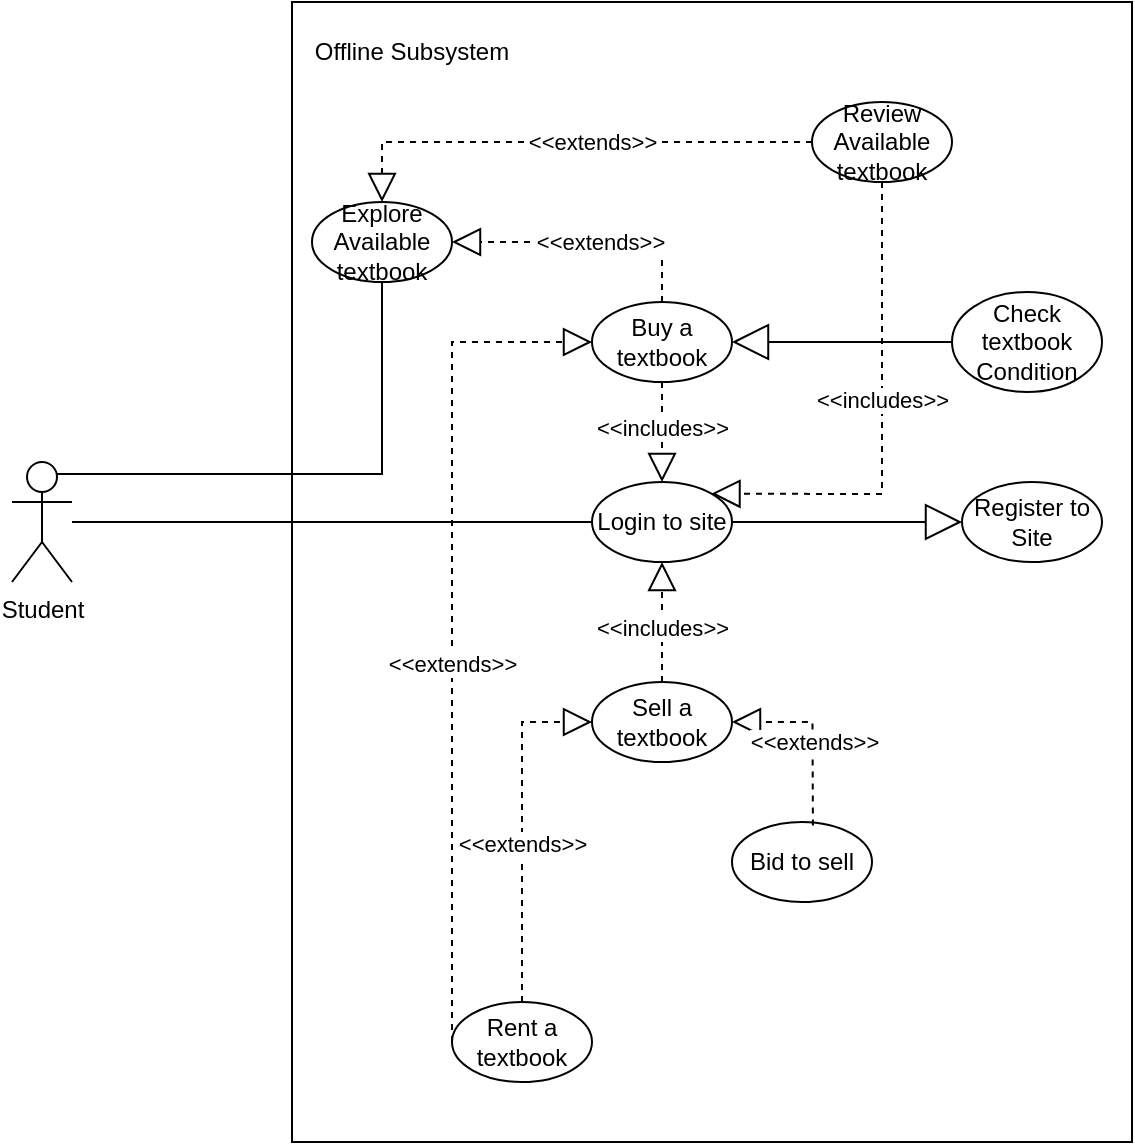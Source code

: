 <mxfile version="26.0.16">
  <diagram name="Page-1" id="prkMRLA_Kb7qQqJe2nXP">
    <mxGraphModel dx="1531" dy="359" grid="1" gridSize="10" guides="1" tooltips="1" connect="1" arrows="1" fold="1" page="1" pageScale="1" pageWidth="850" pageHeight="1100" background="#FFFFFF" math="0" shadow="0">
      <root>
        <mxCell id="0" />
        <mxCell id="1" parent="0" />
        <mxCell id="EWDlmnBpfdODh_1Jhrz_-1" value="Student" style="shape=umlActor;verticalLabelPosition=bottom;verticalAlign=top;html=1;outlineConnect=0;" parent="1" vertex="1">
          <mxGeometry x="-100" y="330" width="30" height="60" as="geometry" />
        </mxCell>
        <mxCell id="EWDlmnBpfdODh_1Jhrz_-2" value="Buy a textbook" style="ellipse;whiteSpace=wrap;html=1;" parent="1" vertex="1">
          <mxGeometry x="190" y="250" width="70" height="40" as="geometry" />
        </mxCell>
        <mxCell id="EWDlmnBpfdODh_1Jhrz_-3" value="Sell a textbook" style="ellipse;whiteSpace=wrap;html=1;" parent="1" vertex="1">
          <mxGeometry x="190" y="440" width="70" height="40" as="geometry" />
        </mxCell>
        <mxCell id="EWDlmnBpfdODh_1Jhrz_-7" value="Login to site" style="ellipse;whiteSpace=wrap;html=1;" parent="1" vertex="1">
          <mxGeometry x="190" y="340" width="70" height="40" as="geometry" />
        </mxCell>
        <mxCell id="EWDlmnBpfdODh_1Jhrz_-8" value="" style="endArrow=block;dashed=1;endFill=0;endSize=12;html=1;rounded=0;" parent="1" source="EWDlmnBpfdODh_1Jhrz_-2" target="EWDlmnBpfdODh_1Jhrz_-7" edge="1">
          <mxGeometry width="160" relative="1" as="geometry">
            <mxPoint x="180" y="390" as="sourcePoint" />
            <mxPoint x="340" y="390" as="targetPoint" />
          </mxGeometry>
        </mxCell>
        <mxCell id="EWDlmnBpfdODh_1Jhrz_-10" value="&amp;lt;&amp;lt;includes&amp;gt;&amp;gt;" style="edgeLabel;html=1;align=center;verticalAlign=middle;resizable=0;points=[];" parent="EWDlmnBpfdODh_1Jhrz_-8" vertex="1" connectable="0">
          <mxGeometry x="-0.097" relative="1" as="geometry">
            <mxPoint as="offset" />
          </mxGeometry>
        </mxCell>
        <mxCell id="EWDlmnBpfdODh_1Jhrz_-11" value="" style="endArrow=block;dashed=1;endFill=0;endSize=12;html=1;rounded=0;" parent="1" source="EWDlmnBpfdODh_1Jhrz_-3" edge="1">
          <mxGeometry width="160" relative="1" as="geometry">
            <mxPoint x="364" y="330" as="sourcePoint" />
            <mxPoint x="225" y="380" as="targetPoint" />
            <Array as="points" />
          </mxGeometry>
        </mxCell>
        <mxCell id="EWDlmnBpfdODh_1Jhrz_-12" value="&amp;lt;&amp;lt;includes&lt;span style=&quot;background-color: light-dark(#ffffff, var(--ge-dark-color, #121212)); color: light-dark(rgb(0, 0, 0), rgb(255, 255, 255));&quot;&gt;&amp;gt;&amp;gt;&lt;/span&gt;" style="edgeLabel;html=1;align=center;verticalAlign=middle;resizable=0;points=[];" parent="EWDlmnBpfdODh_1Jhrz_-11" vertex="1" connectable="0">
          <mxGeometry x="-0.097" relative="1" as="geometry">
            <mxPoint as="offset" />
          </mxGeometry>
        </mxCell>
        <mxCell id="EWDlmnBpfdODh_1Jhrz_-13" value="" style="endArrow=none;html=1;rounded=0;exitX=0;exitY=0.5;exitDx=0;exitDy=0;" parent="1" source="EWDlmnBpfdODh_1Jhrz_-7" target="EWDlmnBpfdODh_1Jhrz_-1" edge="1">
          <mxGeometry width="50" height="50" relative="1" as="geometry">
            <mxPoint x="190" y="364" as="sourcePoint" />
            <mxPoint x="290" y="330" as="targetPoint" />
          </mxGeometry>
        </mxCell>
        <mxCell id="EWDlmnBpfdODh_1Jhrz_-14" value="Check textbook Condition" style="ellipse;whiteSpace=wrap;html=1;" parent="1" vertex="1">
          <mxGeometry x="370" y="245" width="75" height="50" as="geometry" />
        </mxCell>
        <mxCell id="EWDlmnBpfdODh_1Jhrz_-15" value="" style="endArrow=block;endSize=16;endFill=0;html=1;rounded=0;entryX=1;entryY=0.5;entryDx=0;entryDy=0;exitX=0;exitY=0.5;exitDx=0;exitDy=0;" parent="1" source="EWDlmnBpfdODh_1Jhrz_-14" target="EWDlmnBpfdODh_1Jhrz_-2" edge="1">
          <mxGeometry width="160" relative="1" as="geometry">
            <mxPoint x="210" y="290" as="sourcePoint" />
            <mxPoint x="370" y="290" as="targetPoint" />
          </mxGeometry>
        </mxCell>
        <mxCell id="EWDlmnBpfdODh_1Jhrz_-16" value="Rent a textbook" style="ellipse;whiteSpace=wrap;html=1;" parent="1" vertex="1">
          <mxGeometry x="120" y="600" width="70" height="40" as="geometry" />
        </mxCell>
        <mxCell id="EWDlmnBpfdODh_1Jhrz_-17" value="Bid to sell" style="ellipse;whiteSpace=wrap;html=1;" parent="1" vertex="1">
          <mxGeometry x="260" y="510" width="70" height="40" as="geometry" />
        </mxCell>
        <mxCell id="EWDlmnBpfdODh_1Jhrz_-18" value="" style="endArrow=block;dashed=1;endFill=0;endSize=12;html=1;rounded=0;entryX=0;entryY=0.5;entryDx=0;entryDy=0;exitX=0.5;exitY=0;exitDx=0;exitDy=0;" parent="1" target="EWDlmnBpfdODh_1Jhrz_-3" edge="1" source="EWDlmnBpfdODh_1Jhrz_-16">
          <mxGeometry width="160" relative="1" as="geometry">
            <mxPoint x="144.76" y="510" as="sourcePoint" />
            <mxPoint x="144.76" y="450" as="targetPoint" />
            <Array as="points">
              <mxPoint x="155" y="460" />
            </Array>
          </mxGeometry>
        </mxCell>
        <mxCell id="EWDlmnBpfdODh_1Jhrz_-19" value="&amp;lt;&amp;lt;extends&amp;gt;&amp;gt;" style="edgeLabel;html=1;align=center;verticalAlign=middle;resizable=0;points=[];" parent="EWDlmnBpfdODh_1Jhrz_-18" vertex="1" connectable="0">
          <mxGeometry x="-0.097" relative="1" as="geometry">
            <mxPoint as="offset" />
          </mxGeometry>
        </mxCell>
        <mxCell id="EWDlmnBpfdODh_1Jhrz_-20" value="" style="endArrow=block;dashed=1;endFill=0;endSize=12;html=1;rounded=0;entryX=1;entryY=0.5;entryDx=0;entryDy=0;exitX=0.578;exitY=0.043;exitDx=0;exitDy=0;exitPerimeter=0;" parent="1" source="EWDlmnBpfdODh_1Jhrz_-17" target="EWDlmnBpfdODh_1Jhrz_-3" edge="1">
          <mxGeometry width="160" relative="1" as="geometry">
            <mxPoint x="300" y="510" as="sourcePoint" />
            <mxPoint x="345.24" y="460" as="targetPoint" />
            <Array as="points">
              <mxPoint x="300.24" y="460" />
            </Array>
          </mxGeometry>
        </mxCell>
        <mxCell id="EWDlmnBpfdODh_1Jhrz_-21" value="&amp;lt;&amp;lt;extends&amp;gt;&amp;gt;" style="edgeLabel;html=1;align=center;verticalAlign=middle;resizable=0;points=[];" parent="EWDlmnBpfdODh_1Jhrz_-20" vertex="1" connectable="0">
          <mxGeometry x="-0.097" relative="1" as="geometry">
            <mxPoint as="offset" />
          </mxGeometry>
        </mxCell>
        <mxCell id="EWDlmnBpfdODh_1Jhrz_-22" value="Register to Site" style="ellipse;whiteSpace=wrap;html=1;" parent="1" vertex="1">
          <mxGeometry x="375" y="340" width="70" height="40" as="geometry" />
        </mxCell>
        <mxCell id="EWDlmnBpfdODh_1Jhrz_-25" value="" style="endArrow=block;endSize=16;endFill=0;html=1;rounded=0;entryX=0;entryY=0.5;entryDx=0;entryDy=0;exitX=1;exitY=0.5;exitDx=0;exitDy=0;" parent="1" source="EWDlmnBpfdODh_1Jhrz_-7" target="EWDlmnBpfdODh_1Jhrz_-22" edge="1">
          <mxGeometry width="160" relative="1" as="geometry">
            <mxPoint x="462.5" y="430" as="sourcePoint" />
            <mxPoint x="352.5" y="430" as="targetPoint" />
          </mxGeometry>
        </mxCell>
        <mxCell id="v1YbgfY6ToUnH0EFf4DP-1" value="Explore Available textbook" style="ellipse;whiteSpace=wrap;html=1;" vertex="1" parent="1">
          <mxGeometry x="50" y="200" width="70" height="40" as="geometry" />
        </mxCell>
        <mxCell id="v1YbgfY6ToUnH0EFf4DP-2" value="" style="endArrow=none;html=1;rounded=0;exitX=0.5;exitY=1;exitDx=0;exitDy=0;entryX=0.75;entryY=0.1;entryDx=0;entryDy=0;entryPerimeter=0;" edge="1" parent="1" source="v1YbgfY6ToUnH0EFf4DP-1" target="EWDlmnBpfdODh_1Jhrz_-1">
          <mxGeometry width="50" height="50" relative="1" as="geometry">
            <mxPoint x="200" y="370" as="sourcePoint" />
            <mxPoint x="110" y="370" as="targetPoint" />
            <Array as="points">
              <mxPoint x="85" y="336" />
            </Array>
          </mxGeometry>
        </mxCell>
        <mxCell id="v1YbgfY6ToUnH0EFf4DP-3" value="" style="endArrow=block;dashed=1;endFill=0;endSize=12;html=1;rounded=0;entryX=1;entryY=0.5;entryDx=0;entryDy=0;exitX=0.5;exitY=0;exitDx=0;exitDy=0;" edge="1" parent="1" source="EWDlmnBpfdODh_1Jhrz_-2" target="v1YbgfY6ToUnH0EFf4DP-1">
          <mxGeometry width="160" relative="1" as="geometry">
            <mxPoint x="230" y="220" as="sourcePoint" />
            <mxPoint x="235" y="350" as="targetPoint" />
            <Array as="points">
              <mxPoint x="225" y="220" />
            </Array>
          </mxGeometry>
        </mxCell>
        <mxCell id="v1YbgfY6ToUnH0EFf4DP-4" value="&amp;lt;&amp;lt;extends&amp;gt;&amp;gt;" style="edgeLabel;html=1;align=center;verticalAlign=middle;resizable=0;points=[];" vertex="1" connectable="0" parent="v1YbgfY6ToUnH0EFf4DP-3">
          <mxGeometry x="-0.097" relative="1" as="geometry">
            <mxPoint as="offset" />
          </mxGeometry>
        </mxCell>
        <mxCell id="v1YbgfY6ToUnH0EFf4DP-7" value="Review Available textbook" style="ellipse;whiteSpace=wrap;html=1;fillColor=none;" vertex="1" parent="1">
          <mxGeometry x="300" y="150" width="70" height="40" as="geometry" />
        </mxCell>
        <mxCell id="v1YbgfY6ToUnH0EFf4DP-8" value="" style="endArrow=block;dashed=1;endFill=0;endSize=12;html=1;rounded=0;entryX=0.5;entryY=0;entryDx=0;entryDy=0;exitX=0;exitY=0.5;exitDx=0;exitDy=0;" edge="1" parent="1" source="v1YbgfY6ToUnH0EFf4DP-7" target="v1YbgfY6ToUnH0EFf4DP-1">
          <mxGeometry width="160" relative="1" as="geometry">
            <mxPoint x="235" y="260" as="sourcePoint" />
            <mxPoint x="130" y="230" as="targetPoint" />
            <Array as="points">
              <mxPoint x="230" y="170" />
              <mxPoint x="150" y="170" />
              <mxPoint x="85" y="170" />
            </Array>
          </mxGeometry>
        </mxCell>
        <mxCell id="v1YbgfY6ToUnH0EFf4DP-9" value="&amp;lt;&amp;lt;extends&amp;gt;&amp;gt;" style="edgeLabel;html=1;align=center;verticalAlign=middle;resizable=0;points=[];" vertex="1" connectable="0" parent="v1YbgfY6ToUnH0EFf4DP-8">
          <mxGeometry x="-0.097" relative="1" as="geometry">
            <mxPoint as="offset" />
          </mxGeometry>
        </mxCell>
        <mxCell id="v1YbgfY6ToUnH0EFf4DP-12" value="" style="endArrow=block;dashed=1;endFill=0;endSize=12;html=1;rounded=0;entryX=1;entryY=0;entryDx=0;entryDy=0;exitX=0.5;exitY=1;exitDx=0;exitDy=0;" edge="1" parent="1" source="v1YbgfY6ToUnH0EFf4DP-7" target="EWDlmnBpfdODh_1Jhrz_-7">
          <mxGeometry width="160" relative="1" as="geometry">
            <mxPoint x="330" y="230" as="sourcePoint" />
            <mxPoint x="235" y="390" as="targetPoint" />
            <Array as="points">
              <mxPoint x="335" y="346" />
            </Array>
          </mxGeometry>
        </mxCell>
        <mxCell id="v1YbgfY6ToUnH0EFf4DP-13" value="&amp;lt;&amp;lt;includes&lt;span style=&quot;background-color: light-dark(#ffffff, var(--ge-dark-color, #121212)); color: light-dark(rgb(0, 0, 0), rgb(255, 255, 255));&quot;&gt;&amp;gt;&amp;gt;&lt;/span&gt;" style="edgeLabel;html=1;align=center;verticalAlign=middle;resizable=0;points=[];" vertex="1" connectable="0" parent="v1YbgfY6ToUnH0EFf4DP-12">
          <mxGeometry x="-0.097" relative="1" as="geometry">
            <mxPoint as="offset" />
          </mxGeometry>
        </mxCell>
        <mxCell id="v1YbgfY6ToUnH0EFf4DP-15" value="" style="rounded=0;whiteSpace=wrap;html=1;fillColor=none;" vertex="1" parent="1">
          <mxGeometry x="40" y="100" width="420" height="570" as="geometry" />
        </mxCell>
        <mxCell id="v1YbgfY6ToUnH0EFf4DP-17" value="" style="endArrow=block;dashed=1;endFill=0;endSize=12;html=1;rounded=0;entryX=0;entryY=0.5;entryDx=0;entryDy=0;exitX=0;exitY=0.5;exitDx=0;exitDy=0;" edge="1" parent="1" source="EWDlmnBpfdODh_1Jhrz_-16" target="EWDlmnBpfdODh_1Jhrz_-2">
          <mxGeometry width="160" relative="1" as="geometry">
            <mxPoint x="175" y="560" as="sourcePoint" />
            <mxPoint x="200" y="470" as="targetPoint" />
            <Array as="points">
              <mxPoint x="120" y="530" />
              <mxPoint x="120" y="480" />
              <mxPoint x="120" y="370" />
              <mxPoint x="120" y="320" />
              <mxPoint x="120" y="270" />
              <mxPoint x="140" y="270" />
            </Array>
          </mxGeometry>
        </mxCell>
        <mxCell id="v1YbgfY6ToUnH0EFf4DP-18" value="&amp;lt;&amp;lt;extends&amp;gt;&amp;gt;" style="edgeLabel;html=1;align=center;verticalAlign=middle;resizable=0;points=[];" vertex="1" connectable="0" parent="v1YbgfY6ToUnH0EFf4DP-17">
          <mxGeometry x="-0.097" relative="1" as="geometry">
            <mxPoint as="offset" />
          </mxGeometry>
        </mxCell>
        <mxCell id="v1YbgfY6ToUnH0EFf4DP-19" value="Offline Subsystem" style="text;html=1;align=center;verticalAlign=middle;whiteSpace=wrap;rounded=0;" vertex="1" parent="1">
          <mxGeometry x="50" y="110" width="100" height="30" as="geometry" />
        </mxCell>
      </root>
    </mxGraphModel>
  </diagram>
</mxfile>
